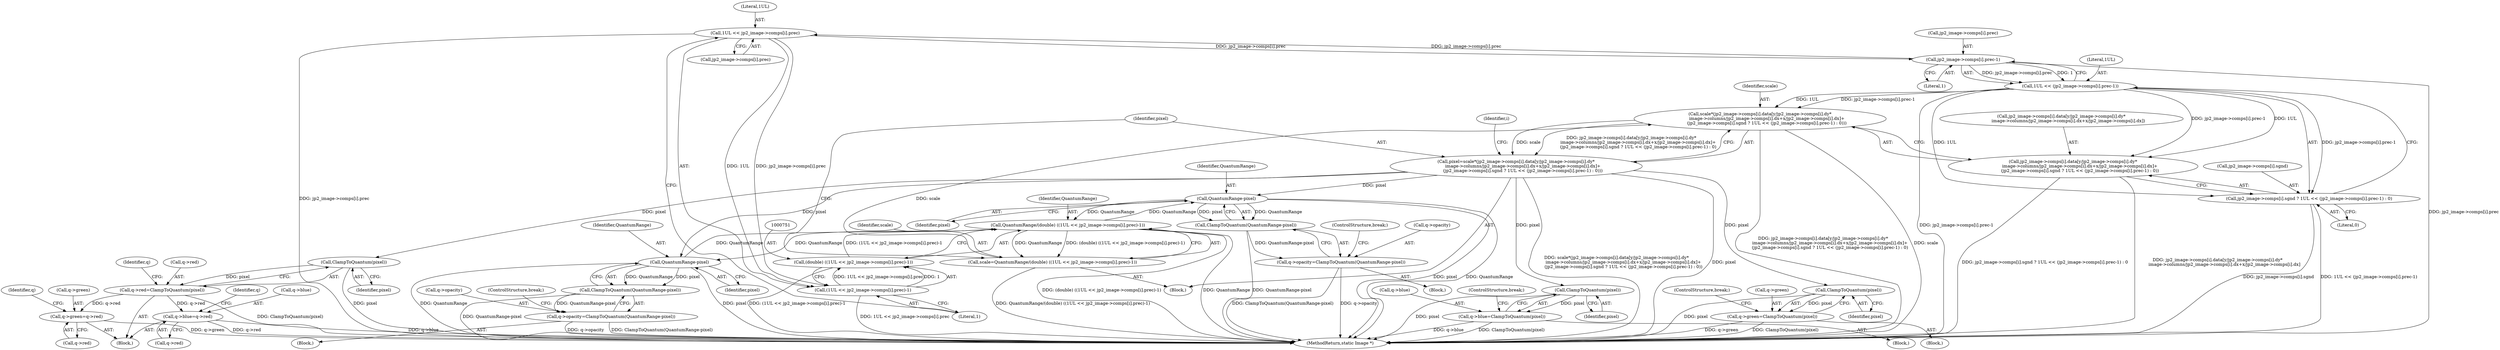 digraph "0_ImageMagick_acee073df34aa4d491bf5cb74d3a15fc80f0a3aa@array" {
"1000753" [label="(Call,1UL << jp2_image->comps[i].prec)"];
"1000817" [label="(Call,jp2_image->comps[i].prec-1)"];
"1000753" [label="(Call,1UL << jp2_image->comps[i].prec)"];
"1000752" [label="(Call,(1UL << jp2_image->comps[i].prec)-1)"];
"1000750" [label="(Call,(double) ((1UL << jp2_image->comps[i].prec)-1))"];
"1000748" [label="(Call,QuantumRange/(double) ((1UL << jp2_image->comps[i].prec)-1))"];
"1000746" [label="(Call,scale=QuantumRange/(double) ((1UL << jp2_image->comps[i].prec)-1))"];
"1000765" [label="(Call,scale*(jp2_image->comps[i].data[y/jp2_image->comps[i].dy*\n          image->columns/jp2_image->comps[i].dx+x/jp2_image->comps[i].dx]+\n          (jp2_image->comps[i].sgnd ? 1UL << (jp2_image->comps[i].prec-1) : 0)))"];
"1000763" [label="(Call,pixel=scale*(jp2_image->comps[i].data[y/jp2_image->comps[i].dy*\n          image->columns/jp2_image->comps[i].dx+x/jp2_image->comps[i].dx]+\n          (jp2_image->comps[i].sgnd ? 1UL << (jp2_image->comps[i].prec-1) : 0)))"];
"1000836" [label="(Call,ClampToQuantum(pixel))"];
"1000832" [label="(Call,q->red=ClampToQuantum(pixel))"];
"1000838" [label="(Call,q->green=q->red)"];
"1000845" [label="(Call,q->blue=q->red)"];
"1000872" [label="(Call,QuantumRange-pixel)"];
"1000871" [label="(Call,ClampToQuantum(QuantumRange-pixel))"];
"1000867" [label="(Call,q->opacity=ClampToQuantum(QuantumRange-pixel))"];
"1000880" [label="(Call,ClampToQuantum(pixel))"];
"1000876" [label="(Call,q->green=ClampToQuantum(pixel))"];
"1000889" [label="(Call,ClampToQuantum(pixel))"];
"1000885" [label="(Call,q->blue=ClampToQuantum(pixel))"];
"1000899" [label="(Call,QuantumRange-pixel)"];
"1000898" [label="(Call,ClampToQuantum(QuantumRange-pixel))"];
"1000894" [label="(Call,q->opacity=ClampToQuantum(QuantumRange-pixel))"];
"1000815" [label="(Call,1UL << (jp2_image->comps[i].prec-1))"];
"1000767" [label="(Call,jp2_image->comps[i].data[y/jp2_image->comps[i].dy*\n          image->columns/jp2_image->comps[i].dx+x/jp2_image->comps[i].dx]+\n          (jp2_image->comps[i].sgnd ? 1UL << (jp2_image->comps[i].prec-1) : 0))"];
"1000807" [label="(Call,jp2_image->comps[i].sgnd ? 1UL << (jp2_image->comps[i].prec-1) : 0)"];
"1000849" [label="(Call,q->red)"];
"1000755" [label="(Call,jp2_image->comps[i].prec)"];
"1000845" [label="(Call,q->blue=q->red)"];
"1000859" [label="(Block,)"];
"1000881" [label="(Identifier,pixel)"];
"1000901" [label="(Identifier,pixel)"];
"1000750" [label="(Call,(double) ((1UL << jp2_image->comps[i].prec)-1))"];
"1000842" [label="(Call,q->red)"];
"1000846" [label="(Call,q->blue)"];
"1000874" [label="(Identifier,pixel)"];
"1000891" [label="(ControlStructure,break;)"];
"1000894" [label="(Call,q->opacity=ClampToQuantum(QuantumRange-pixel))"];
"1000942" [label="(MethodReturn,static Image *)"];
"1000766" [label="(Identifier,scale)"];
"1000763" [label="(Call,pixel=scale*(jp2_image->comps[i].data[y/jp2_image->comps[i].dy*\n          image->columns/jp2_image->comps[i].dx+x/jp2_image->comps[i].dx]+\n          (jp2_image->comps[i].sgnd ? 1UL << (jp2_image->comps[i].prec-1) : 0)))"];
"1000828" [label="(Identifier,i)"];
"1000749" [label="(Identifier,QuantumRange)"];
"1000866" [label="(Block,)"];
"1000767" [label="(Call,jp2_image->comps[i].data[y/jp2_image->comps[i].dy*\n          image->columns/jp2_image->comps[i].dx+x/jp2_image->comps[i].dx]+\n          (jp2_image->comps[i].sgnd ? 1UL << (jp2_image->comps[i].prec-1) : 0))"];
"1000900" [label="(Identifier,QuantumRange)"];
"1000868" [label="(Call,q->opacity)"];
"1000840" [label="(Identifier,q)"];
"1000877" [label="(Call,q->green)"];
"1000752" [label="(Call,(1UL << jp2_image->comps[i].prec)-1)"];
"1000890" [label="(Identifier,pixel)"];
"1000837" [label="(Identifier,pixel)"];
"1000880" [label="(Call,ClampToQuantum(pixel))"];
"1000871" [label="(Call,ClampToQuantum(QuantumRange-pixel))"];
"1000817" [label="(Call,jp2_image->comps[i].prec-1)"];
"1000884" [label="(Block,)"];
"1000898" [label="(Call,ClampToQuantum(QuantumRange-pixel))"];
"1000833" [label="(Call,q->red)"];
"1000839" [label="(Call,q->green)"];
"1000743" [label="(Block,)"];
"1000754" [label="(Literal,1UL)"];
"1000875" [label="(ControlStructure,break;)"];
"1000747" [label="(Identifier,scale)"];
"1000902" [label="(ControlStructure,break;)"];
"1000816" [label="(Literal,1UL)"];
"1000876" [label="(Call,q->green=ClampToQuantum(pixel))"];
"1000765" [label="(Call,scale*(jp2_image->comps[i].data[y/jp2_image->comps[i].dy*\n          image->columns/jp2_image->comps[i].dx+x/jp2_image->comps[i].dx]+\n          (jp2_image->comps[i].sgnd ? 1UL << (jp2_image->comps[i].prec-1) : 0)))"];
"1000826" [label="(Literal,0)"];
"1000885" [label="(Call,q->blue=ClampToQuantum(pixel))"];
"1000895" [label="(Call,q->opacity)"];
"1000764" [label="(Identifier,pixel)"];
"1000872" [label="(Call,QuantumRange-pixel)"];
"1000753" [label="(Call,1UL << jp2_image->comps[i].prec)"];
"1000836" [label="(Call,ClampToQuantum(pixel))"];
"1000847" [label="(Identifier,q)"];
"1000882" [label="(ControlStructure,break;)"];
"1000867" [label="(Call,q->opacity=ClampToQuantum(QuantumRange-pixel))"];
"1000831" [label="(Block,)"];
"1000808" [label="(Call,jp2_image->comps[i].sgnd)"];
"1000762" [label="(Literal,1)"];
"1000746" [label="(Call,scale=QuantumRange/(double) ((1UL << jp2_image->comps[i].prec)-1))"];
"1000818" [label="(Call,jp2_image->comps[i].prec)"];
"1000893" [label="(Block,)"];
"1000815" [label="(Call,1UL << (jp2_image->comps[i].prec-1))"];
"1000807" [label="(Call,jp2_image->comps[i].sgnd ? 1UL << (jp2_image->comps[i].prec-1) : 0)"];
"1000832" [label="(Call,q->red=ClampToQuantum(pixel))"];
"1000768" [label="(Call,jp2_image->comps[i].data[y/jp2_image->comps[i].dy*\n          image->columns/jp2_image->comps[i].dx+x/jp2_image->comps[i].dx])"];
"1000838" [label="(Call,q->green=q->red)"];
"1000825" [label="(Literal,1)"];
"1000873" [label="(Identifier,QuantumRange)"];
"1000748" [label="(Call,QuantumRange/(double) ((1UL << jp2_image->comps[i].prec)-1))"];
"1000889" [label="(Call,ClampToQuantum(pixel))"];
"1000886" [label="(Call,q->blue)"];
"1000854" [label="(Identifier,q)"];
"1000899" [label="(Call,QuantumRange-pixel)"];
"1000753" -> "1000752"  [label="AST: "];
"1000753" -> "1000755"  [label="CFG: "];
"1000754" -> "1000753"  [label="AST: "];
"1000755" -> "1000753"  [label="AST: "];
"1000762" -> "1000753"  [label="CFG: "];
"1000753" -> "1000942"  [label="DDG: jp2_image->comps[i].prec"];
"1000753" -> "1000752"  [label="DDG: 1UL"];
"1000753" -> "1000752"  [label="DDG: jp2_image->comps[i].prec"];
"1000817" -> "1000753"  [label="DDG: jp2_image->comps[i].prec"];
"1000753" -> "1000817"  [label="DDG: jp2_image->comps[i].prec"];
"1000817" -> "1000815"  [label="AST: "];
"1000817" -> "1000825"  [label="CFG: "];
"1000818" -> "1000817"  [label="AST: "];
"1000825" -> "1000817"  [label="AST: "];
"1000815" -> "1000817"  [label="CFG: "];
"1000817" -> "1000942"  [label="DDG: jp2_image->comps[i].prec"];
"1000817" -> "1000815"  [label="DDG: jp2_image->comps[i].prec"];
"1000817" -> "1000815"  [label="DDG: 1"];
"1000752" -> "1000750"  [label="AST: "];
"1000752" -> "1000762"  [label="CFG: "];
"1000762" -> "1000752"  [label="AST: "];
"1000750" -> "1000752"  [label="CFG: "];
"1000752" -> "1000942"  [label="DDG: 1UL << jp2_image->comps[i].prec"];
"1000752" -> "1000750"  [label="DDG: 1UL << jp2_image->comps[i].prec"];
"1000752" -> "1000750"  [label="DDG: 1"];
"1000750" -> "1000748"  [label="AST: "];
"1000751" -> "1000750"  [label="AST: "];
"1000748" -> "1000750"  [label="CFG: "];
"1000750" -> "1000942"  [label="DDG: (1UL << jp2_image->comps[i].prec)-1"];
"1000750" -> "1000748"  [label="DDG: (1UL << jp2_image->comps[i].prec)-1"];
"1000748" -> "1000746"  [label="AST: "];
"1000749" -> "1000748"  [label="AST: "];
"1000746" -> "1000748"  [label="CFG: "];
"1000748" -> "1000942"  [label="DDG: (double) ((1UL << jp2_image->comps[i].prec)-1)"];
"1000748" -> "1000942"  [label="DDG: QuantumRange"];
"1000748" -> "1000746"  [label="DDG: QuantumRange"];
"1000748" -> "1000746"  [label="DDG: (double) ((1UL << jp2_image->comps[i].prec)-1)"];
"1000872" -> "1000748"  [label="DDG: QuantumRange"];
"1000899" -> "1000748"  [label="DDG: QuantumRange"];
"1000748" -> "1000872"  [label="DDG: QuantumRange"];
"1000748" -> "1000899"  [label="DDG: QuantumRange"];
"1000746" -> "1000743"  [label="AST: "];
"1000747" -> "1000746"  [label="AST: "];
"1000764" -> "1000746"  [label="CFG: "];
"1000746" -> "1000942"  [label="DDG: QuantumRange/(double) ((1UL << jp2_image->comps[i].prec)-1)"];
"1000746" -> "1000765"  [label="DDG: scale"];
"1000765" -> "1000763"  [label="AST: "];
"1000765" -> "1000767"  [label="CFG: "];
"1000766" -> "1000765"  [label="AST: "];
"1000767" -> "1000765"  [label="AST: "];
"1000763" -> "1000765"  [label="CFG: "];
"1000765" -> "1000942"  [label="DDG: jp2_image->comps[i].data[y/jp2_image->comps[i].dy*\n          image->columns/jp2_image->comps[i].dx+x/jp2_image->comps[i].dx]+\n          (jp2_image->comps[i].sgnd ? 1UL << (jp2_image->comps[i].prec-1) : 0)"];
"1000765" -> "1000942"  [label="DDG: scale"];
"1000765" -> "1000763"  [label="DDG: scale"];
"1000765" -> "1000763"  [label="DDG: jp2_image->comps[i].data[y/jp2_image->comps[i].dy*\n          image->columns/jp2_image->comps[i].dx+x/jp2_image->comps[i].dx]+\n          (jp2_image->comps[i].sgnd ? 1UL << (jp2_image->comps[i].prec-1) : 0)"];
"1000815" -> "1000765"  [label="DDG: 1UL"];
"1000815" -> "1000765"  [label="DDG: jp2_image->comps[i].prec-1"];
"1000763" -> "1000743"  [label="AST: "];
"1000764" -> "1000763"  [label="AST: "];
"1000828" -> "1000763"  [label="CFG: "];
"1000763" -> "1000942"  [label="DDG: pixel"];
"1000763" -> "1000942"  [label="DDG: scale*(jp2_image->comps[i].data[y/jp2_image->comps[i].dy*\n          image->columns/jp2_image->comps[i].dx+x/jp2_image->comps[i].dx]+\n          (jp2_image->comps[i].sgnd ? 1UL << (jp2_image->comps[i].prec-1) : 0))"];
"1000763" -> "1000836"  [label="DDG: pixel"];
"1000763" -> "1000872"  [label="DDG: pixel"];
"1000763" -> "1000880"  [label="DDG: pixel"];
"1000763" -> "1000889"  [label="DDG: pixel"];
"1000763" -> "1000899"  [label="DDG: pixel"];
"1000836" -> "1000832"  [label="AST: "];
"1000836" -> "1000837"  [label="CFG: "];
"1000837" -> "1000836"  [label="AST: "];
"1000832" -> "1000836"  [label="CFG: "];
"1000836" -> "1000942"  [label="DDG: pixel"];
"1000836" -> "1000832"  [label="DDG: pixel"];
"1000832" -> "1000831"  [label="AST: "];
"1000833" -> "1000832"  [label="AST: "];
"1000840" -> "1000832"  [label="CFG: "];
"1000832" -> "1000942"  [label="DDG: ClampToQuantum(pixel)"];
"1000832" -> "1000838"  [label="DDG: q->red"];
"1000832" -> "1000845"  [label="DDG: q->red"];
"1000838" -> "1000831"  [label="AST: "];
"1000838" -> "1000842"  [label="CFG: "];
"1000839" -> "1000838"  [label="AST: "];
"1000842" -> "1000838"  [label="AST: "];
"1000847" -> "1000838"  [label="CFG: "];
"1000838" -> "1000942"  [label="DDG: q->green"];
"1000845" -> "1000831"  [label="AST: "];
"1000845" -> "1000849"  [label="CFG: "];
"1000846" -> "1000845"  [label="AST: "];
"1000849" -> "1000845"  [label="AST: "];
"1000854" -> "1000845"  [label="CFG: "];
"1000845" -> "1000942"  [label="DDG: q->red"];
"1000845" -> "1000942"  [label="DDG: q->blue"];
"1000872" -> "1000871"  [label="AST: "];
"1000872" -> "1000874"  [label="CFG: "];
"1000873" -> "1000872"  [label="AST: "];
"1000874" -> "1000872"  [label="AST: "];
"1000871" -> "1000872"  [label="CFG: "];
"1000872" -> "1000942"  [label="DDG: pixel"];
"1000872" -> "1000942"  [label="DDG: QuantumRange"];
"1000872" -> "1000871"  [label="DDG: QuantumRange"];
"1000872" -> "1000871"  [label="DDG: pixel"];
"1000871" -> "1000867"  [label="AST: "];
"1000867" -> "1000871"  [label="CFG: "];
"1000871" -> "1000942"  [label="DDG: QuantumRange-pixel"];
"1000871" -> "1000867"  [label="DDG: QuantumRange-pixel"];
"1000867" -> "1000866"  [label="AST: "];
"1000868" -> "1000867"  [label="AST: "];
"1000875" -> "1000867"  [label="CFG: "];
"1000867" -> "1000942"  [label="DDG: ClampToQuantum(QuantumRange-pixel)"];
"1000867" -> "1000942"  [label="DDG: q->opacity"];
"1000880" -> "1000876"  [label="AST: "];
"1000880" -> "1000881"  [label="CFG: "];
"1000881" -> "1000880"  [label="AST: "];
"1000876" -> "1000880"  [label="CFG: "];
"1000880" -> "1000942"  [label="DDG: pixel"];
"1000880" -> "1000876"  [label="DDG: pixel"];
"1000876" -> "1000859"  [label="AST: "];
"1000877" -> "1000876"  [label="AST: "];
"1000882" -> "1000876"  [label="CFG: "];
"1000876" -> "1000942"  [label="DDG: ClampToQuantum(pixel)"];
"1000876" -> "1000942"  [label="DDG: q->green"];
"1000889" -> "1000885"  [label="AST: "];
"1000889" -> "1000890"  [label="CFG: "];
"1000890" -> "1000889"  [label="AST: "];
"1000885" -> "1000889"  [label="CFG: "];
"1000889" -> "1000942"  [label="DDG: pixel"];
"1000889" -> "1000885"  [label="DDG: pixel"];
"1000885" -> "1000884"  [label="AST: "];
"1000886" -> "1000885"  [label="AST: "];
"1000891" -> "1000885"  [label="CFG: "];
"1000885" -> "1000942"  [label="DDG: q->blue"];
"1000885" -> "1000942"  [label="DDG: ClampToQuantum(pixel)"];
"1000899" -> "1000898"  [label="AST: "];
"1000899" -> "1000901"  [label="CFG: "];
"1000900" -> "1000899"  [label="AST: "];
"1000901" -> "1000899"  [label="AST: "];
"1000898" -> "1000899"  [label="CFG: "];
"1000899" -> "1000942"  [label="DDG: QuantumRange"];
"1000899" -> "1000942"  [label="DDG: pixel"];
"1000899" -> "1000898"  [label="DDG: QuantumRange"];
"1000899" -> "1000898"  [label="DDG: pixel"];
"1000898" -> "1000894"  [label="AST: "];
"1000894" -> "1000898"  [label="CFG: "];
"1000898" -> "1000942"  [label="DDG: QuantumRange-pixel"];
"1000898" -> "1000894"  [label="DDG: QuantumRange-pixel"];
"1000894" -> "1000893"  [label="AST: "];
"1000895" -> "1000894"  [label="AST: "];
"1000902" -> "1000894"  [label="CFG: "];
"1000894" -> "1000942"  [label="DDG: q->opacity"];
"1000894" -> "1000942"  [label="DDG: ClampToQuantum(QuantumRange-pixel)"];
"1000815" -> "1000807"  [label="AST: "];
"1000816" -> "1000815"  [label="AST: "];
"1000807" -> "1000815"  [label="CFG: "];
"1000815" -> "1000942"  [label="DDG: jp2_image->comps[i].prec-1"];
"1000815" -> "1000767"  [label="DDG: 1UL"];
"1000815" -> "1000767"  [label="DDG: jp2_image->comps[i].prec-1"];
"1000815" -> "1000807"  [label="DDG: 1UL"];
"1000815" -> "1000807"  [label="DDG: jp2_image->comps[i].prec-1"];
"1000767" -> "1000807"  [label="CFG: "];
"1000768" -> "1000767"  [label="AST: "];
"1000807" -> "1000767"  [label="AST: "];
"1000767" -> "1000942"  [label="DDG: jp2_image->comps[i].sgnd ? 1UL << (jp2_image->comps[i].prec-1) : 0"];
"1000767" -> "1000942"  [label="DDG: jp2_image->comps[i].data[y/jp2_image->comps[i].dy*\n          image->columns/jp2_image->comps[i].dx+x/jp2_image->comps[i].dx]"];
"1000807" -> "1000826"  [label="CFG: "];
"1000808" -> "1000807"  [label="AST: "];
"1000826" -> "1000807"  [label="AST: "];
"1000807" -> "1000942"  [label="DDG: jp2_image->comps[i].sgnd"];
"1000807" -> "1000942"  [label="DDG: 1UL << (jp2_image->comps[i].prec-1)"];
}
